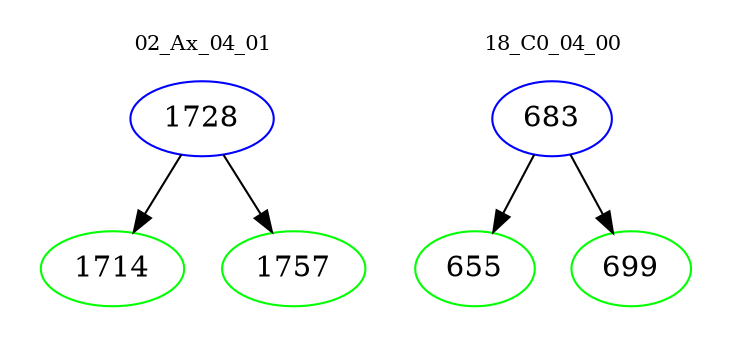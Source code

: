 digraph{
subgraph cluster_0 {
color = white
label = "02_Ax_04_01";
fontsize=10;
T0_1728 [label="1728", color="blue"]
T0_1728 -> T0_1714 [color="black"]
T0_1714 [label="1714", color="green"]
T0_1728 -> T0_1757 [color="black"]
T0_1757 [label="1757", color="green"]
}
subgraph cluster_1 {
color = white
label = "18_C0_04_00";
fontsize=10;
T1_683 [label="683", color="blue"]
T1_683 -> T1_655 [color="black"]
T1_655 [label="655", color="green"]
T1_683 -> T1_699 [color="black"]
T1_699 [label="699", color="green"]
}
}
